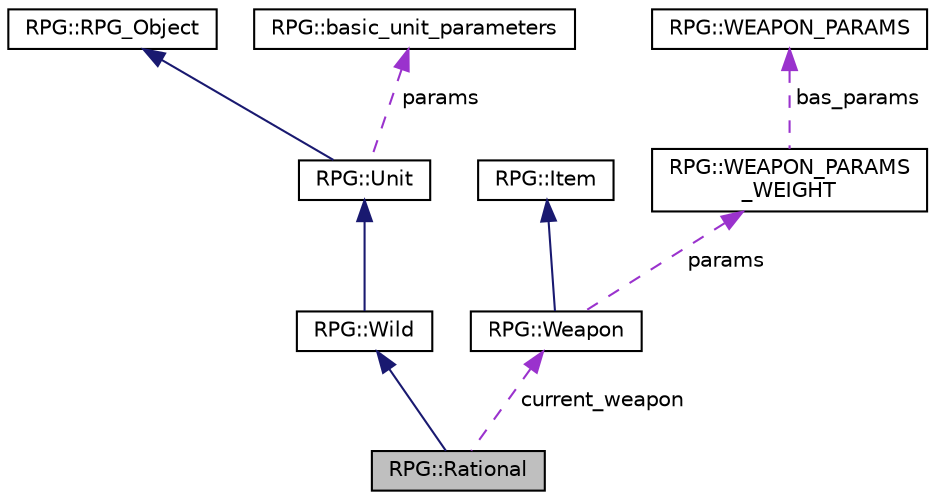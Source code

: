 digraph "RPG::Rational"
{
 // LATEX_PDF_SIZE
  edge [fontname="Helvetica",fontsize="10",labelfontname="Helvetica",labelfontsize="10"];
  node [fontname="Helvetica",fontsize="10",shape=record];
  Node1 [label="RPG::Rational",height=0.2,width=0.4,color="black", fillcolor="grey75", style="filled", fontcolor="black",tooltip=" "];
  Node2 -> Node1 [dir="back",color="midnightblue",fontsize="10",style="solid",fontname="Helvetica"];
  Node2 [label="RPG::Wild",height=0.2,width=0.4,color="black", fillcolor="white", style="filled",URL="$classRPG_1_1Wild.html",tooltip=" "];
  Node3 -> Node2 [dir="back",color="midnightblue",fontsize="10",style="solid",fontname="Helvetica"];
  Node3 [label="RPG::Unit",height=0.2,width=0.4,color="black", fillcolor="white", style="filled",URL="$classRPG_1_1Unit.html",tooltip=" "];
  Node4 -> Node3 [dir="back",color="midnightblue",fontsize="10",style="solid",fontname="Helvetica"];
  Node4 [label="RPG::RPG_Object",height=0.2,width=0.4,color="black", fillcolor="white", style="filled",URL="$classRPG_1_1RPG__Object.html",tooltip=" "];
  Node5 -> Node3 [dir="back",color="darkorchid3",fontsize="10",style="dashed",label=" params" ,fontname="Helvetica"];
  Node5 [label="RPG::basic_unit_parameters",height=0.2,width=0.4,color="black", fillcolor="white", style="filled",URL="$structRPG_1_1basic__unit__parameters.html",tooltip="struct with basic params of units"];
  Node6 -> Node1 [dir="back",color="darkorchid3",fontsize="10",style="dashed",label=" current_weapon" ,fontname="Helvetica"];
  Node6 [label="RPG::Weapon",height=0.2,width=0.4,color="black", fillcolor="white", style="filled",URL="$classRPG_1_1Weapon.html",tooltip=" "];
  Node7 -> Node6 [dir="back",color="midnightblue",fontsize="10",style="solid",fontname="Helvetica"];
  Node7 [label="RPG::Item",height=0.2,width=0.4,color="black", fillcolor="white", style="filled",URL="$classRPG_1_1Item.html",tooltip=" "];
  Node8 -> Node6 [dir="back",color="darkorchid3",fontsize="10",style="dashed",label=" params" ,fontname="Helvetica"];
  Node8 [label="RPG::WEAPON_PARAMS\l_WEIGHT",height=0.2,width=0.4,color="black", fillcolor="white", style="filled",URL="$structRPG_1_1WEAPON__PARAMS__WEIGHT.html",tooltip="struct of basic params + (int) weight"];
  Node9 -> Node8 [dir="back",color="darkorchid3",fontsize="10",style="dashed",label=" bas_params" ,fontname="Helvetica"];
  Node9 [label="RPG::WEAPON_PARAMS",height=0.2,width=0.4,color="black", fillcolor="white", style="filled",URL="$structRPG_1_1WEAPON__PARAMS.html",tooltip="struct of basic params of weapon:  (int) damage of shot,  (int) range of shot,  (int) time needs for ..."];
}
